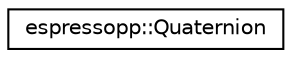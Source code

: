 digraph G
{
  edge [fontname="Helvetica",fontsize="10",labelfontname="Helvetica",labelfontsize="10"];
  node [fontname="Helvetica",fontsize="10",shape=record];
  rankdir="LR";
  Node1 [label="espressopp::Quaternion",height=0.2,width=0.4,color="black", fillcolor="white", style="filled",URL="$classespressopp_1_1Quaternion.html"];
}
